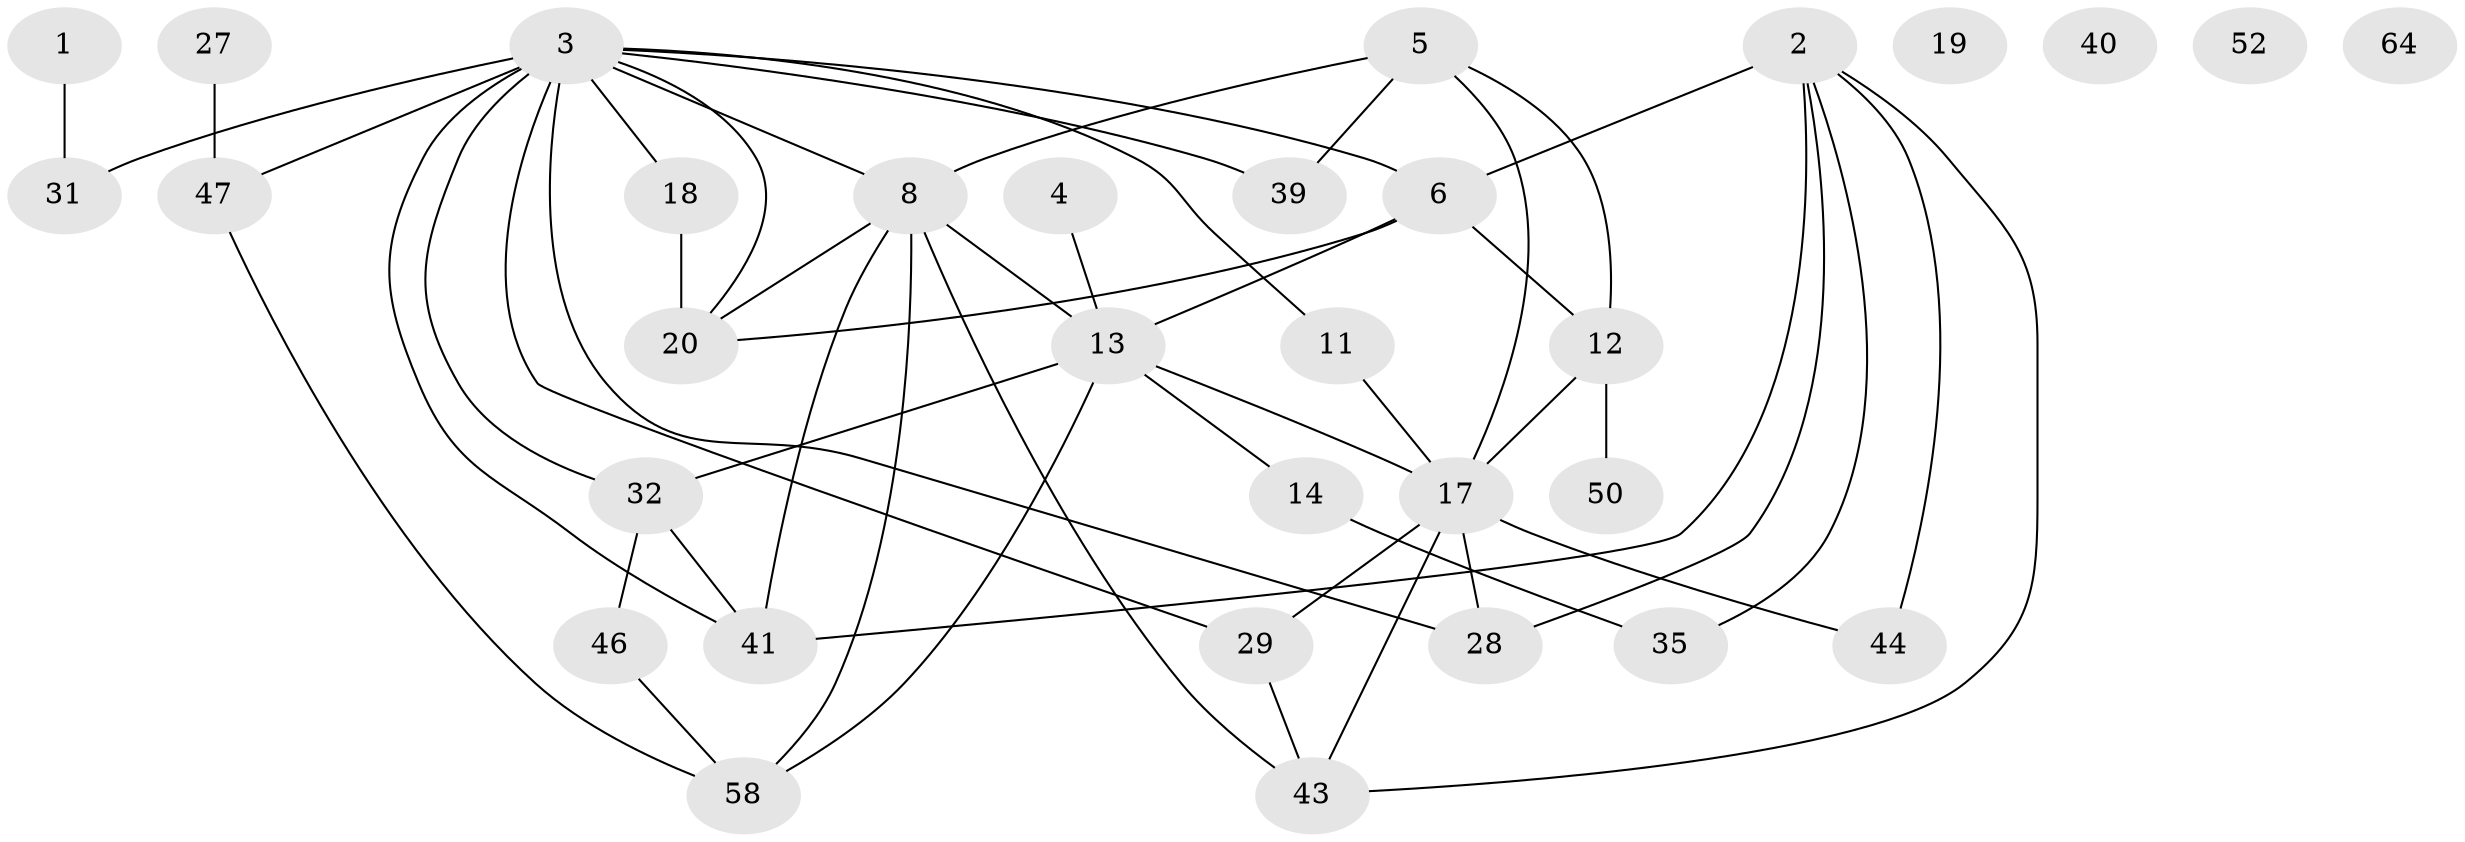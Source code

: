 // original degree distribution, {1: 0.15384615384615385, 3: 0.23076923076923078, 4: 0.18461538461538463, 5: 0.07692307692307693, 6: 0.06153846153846154, 2: 0.23076923076923078, 0: 0.06153846153846154}
// Generated by graph-tools (version 1.1) at 2025/12/03/09/25 04:12:54]
// undirected, 32 vertices, 51 edges
graph export_dot {
graph [start="1"]
  node [color=gray90,style=filled];
  1;
  2 [super="+21+65+10"];
  3 [super="+16+57+23"];
  4;
  5 [super="+36"];
  6 [super="+9+7"];
  8 [super="+34"];
  11 [super="+37"];
  12 [super="+24+30"];
  13 [super="+15+38+45"];
  14 [super="+53"];
  17 [super="+59+62"];
  18 [super="+55"];
  19;
  20 [super="+60+22"];
  27;
  28 [super="+51"];
  29 [super="+54"];
  31;
  32 [super="+33"];
  35;
  39;
  40;
  41 [super="+61"];
  43 [super="+49"];
  44;
  46 [super="+48"];
  47 [super="+56"];
  50;
  52;
  58 [super="+63"];
  64;
  1 -- 31;
  2 -- 41 [weight=2];
  2 -- 6;
  2 -- 35;
  2 -- 44;
  2 -- 28;
  2 -- 43;
  3 -- 8;
  3 -- 29;
  3 -- 39;
  3 -- 31 [weight=2];
  3 -- 32;
  3 -- 6;
  3 -- 47;
  3 -- 20;
  3 -- 11;
  3 -- 18;
  3 -- 41;
  3 -- 28;
  4 -- 13;
  5 -- 39;
  5 -- 17;
  5 -- 8;
  5 -- 12;
  6 -- 12;
  6 -- 20 [weight=2];
  6 -- 13;
  8 -- 58;
  8 -- 20;
  8 -- 43;
  8 -- 13;
  8 -- 41;
  11 -- 17;
  12 -- 17 [weight=2];
  12 -- 50 [weight=2];
  13 -- 17 [weight=2];
  13 -- 14;
  13 -- 32;
  13 -- 58;
  14 -- 35;
  17 -- 28;
  17 -- 44;
  17 -- 29;
  17 -- 43;
  18 -- 20;
  27 -- 47;
  29 -- 43;
  32 -- 41;
  32 -- 46;
  46 -- 58;
  47 -- 58;
}
